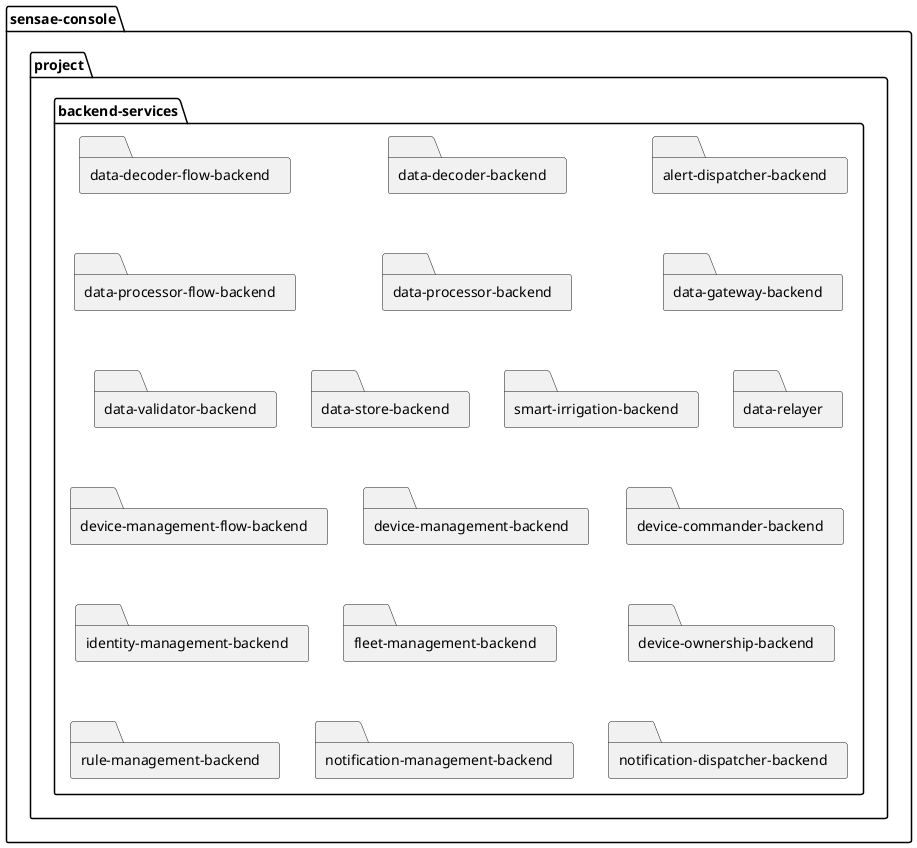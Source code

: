 @startuml backend

folder "sensae-console" {
    folder "project" {
        folder "backend-services" {
            folder "alert-dispatcher-backend" as a1
            folder "data-decoder-backend" as b1
            folder "data-decoder-flow-backend" as c1
            folder "data-gateway-backend" as a2
            folder "data-processor-backend" as b2
            folder "data-processor-flow-backend" as c2
            folder "data-relayer" as a3
            folder "data-store-backend" as b3
            folder "data-validator-backend" as c3
            folder "device-commander-backend" as a4
            folder "device-management-backend" as b4
            folder "device-management-flow-backend" as c4
            folder "device-ownership-backend" as a5
            folder "fleet-management-backend" as b5
            folder "identity-management-backend" as c5
            folder "notification-dispatcher-backend" as a6
            folder "notification-management-backend" as b6
            folder "rule-management-backend" as c6
            folder "smart-irrigation-backend" as a7

            a1 -[hidden]- a2
            a2 -[hidden]- a3
            a3 -[hidden]- a4
            a4 -[hidden]- a5
            a5 -[hidden]- a6
            b2 -[hidden]- a7

            b1 -[hidden]- b2
            b2 -[hidden]- b3
            b3 -[hidden]- b4
            b4 -[hidden]- b5
            b5 -[hidden]- b6

            c1 -[hidden]- c2
            c2 -[hidden]- c3
            c3 -[hidden]- c4
            c4 -[hidden]- c5
            c5 -[hidden]- c6

        }
    }
}

@enduml
